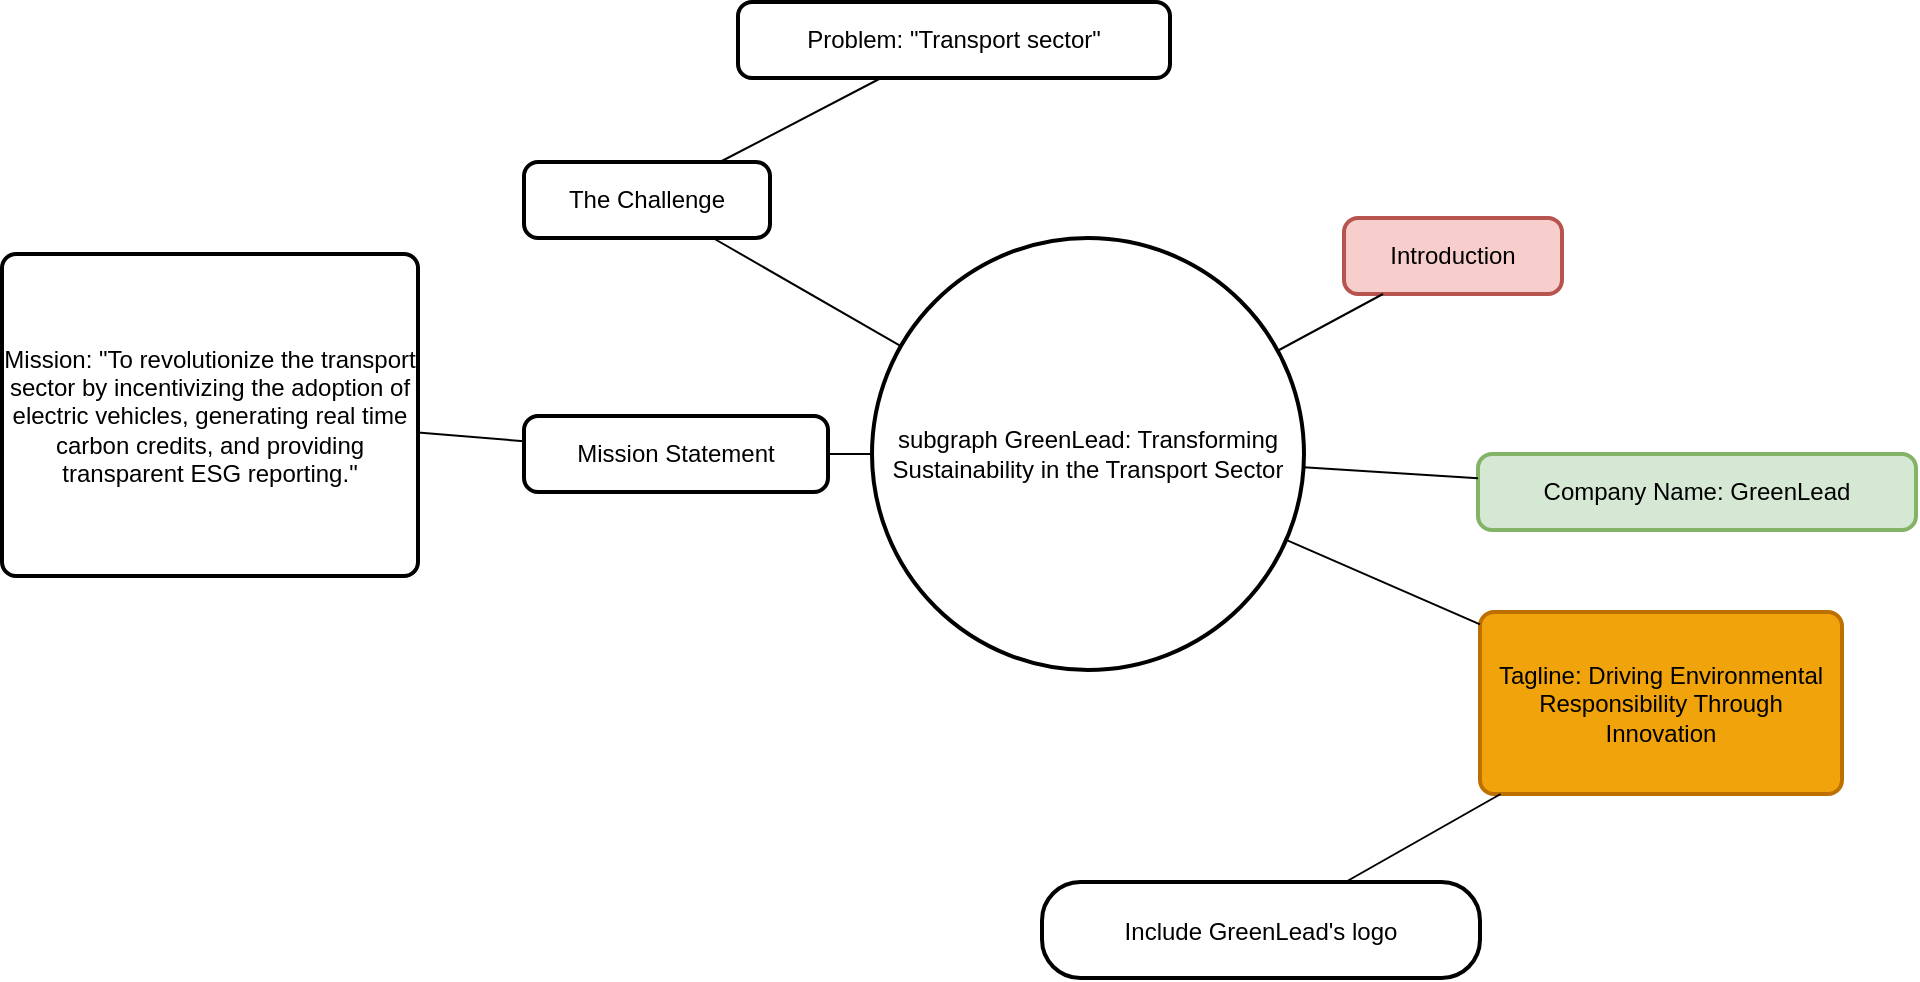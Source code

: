 <mxfile version="22.1.4" type="github">
  <diagram name="Page-1" id="ep92gG-SD7PWIu7amzRD">
    <mxGraphModel dx="1181" dy="513" grid="1" gridSize="10" guides="1" tooltips="1" connect="1" arrows="1" fold="1" page="1" pageScale="1" pageWidth="850" pageHeight="1100" math="0" shadow="0">
      <root>
        <mxCell id="0" />
        <mxCell id="1" parent="0" />
        <mxCell id="2" value="subgraph GreenLead: Transforming Sustainability in the Transport Sector" style="ellipse;aspect=fixed;strokeWidth=2;whiteSpace=wrap;" parent="1" vertex="1">
          <mxGeometry x="450" y="133" width="216" height="216" as="geometry" />
        </mxCell>
        <mxCell id="3" value="Introduction" style="rounded=1;absoluteArcSize=1;arcSize=14;whiteSpace=wrap;strokeWidth=2;fillColor=#f8cecc;strokeColor=#b85450;" parent="1" vertex="1">
          <mxGeometry x="686" y="123" width="109" height="38" as="geometry" />
        </mxCell>
        <mxCell id="4" value="Company Name: GreenLead" style="rounded=1;absoluteArcSize=1;arcSize=14;whiteSpace=wrap;strokeWidth=2;fillColor=#d5e8d4;strokeColor=#82b366;" parent="1" vertex="1">
          <mxGeometry x="753" y="241" width="219" height="38" as="geometry" />
        </mxCell>
        <mxCell id="5" value="Tagline: Driving Environmental Responsibility Through Innovation" style="rounded=1;absoluteArcSize=1;arcSize=14;whiteSpace=wrap;strokeWidth=2;fillColor=#f0a30a;fontColor=#000000;strokeColor=#BD7000;" parent="1" vertex="1">
          <mxGeometry x="754" y="320" width="181" height="91" as="geometry" />
        </mxCell>
        <mxCell id="6" value="Include GreenLead&#39;s logo" style="rounded=1;arcSize=40;strokeWidth=2" parent="1" vertex="1">
          <mxGeometry x="535" y="455" width="219" height="48" as="geometry" />
        </mxCell>
        <mxCell id="7" value="Mission Statement" style="rounded=1;absoluteArcSize=1;arcSize=14;whiteSpace=wrap;strokeWidth=2;" parent="1" vertex="1">
          <mxGeometry x="276" y="222" width="152" height="38" as="geometry" />
        </mxCell>
        <mxCell id="8" value="Mission: &quot;To revolutionize the transport sector by incentivizing the adoption of electric vehicles, generating real time carbon credits, and providing transparent ESG reporting.&quot;" style="rounded=1;absoluteArcSize=1;arcSize=14;whiteSpace=wrap;strokeWidth=2;" parent="1" vertex="1">
          <mxGeometry x="15" y="141" width="208" height="161" as="geometry" />
        </mxCell>
        <mxCell id="9" value="The Challenge" style="rounded=1;absoluteArcSize=1;arcSize=14;whiteSpace=wrap;strokeWidth=2;" parent="1" vertex="1">
          <mxGeometry x="276" y="95" width="123" height="38" as="geometry" />
        </mxCell>
        <mxCell id="10" value="Problem: &quot;Transport sector&quot;" style="rounded=1;absoluteArcSize=1;arcSize=14;whiteSpace=wrap;strokeWidth=2;" parent="1" vertex="1">
          <mxGeometry x="383" y="15" width="216" height="38" as="geometry" />
        </mxCell>
        <mxCell id="11" style="endArrow=none" parent="1" source="2" target="3" edge="1">
          <mxGeometry relative="1" as="geometry" />
        </mxCell>
        <mxCell id="12" style="endArrow=none" parent="1" source="2" target="4" edge="1">
          <mxGeometry relative="1" as="geometry" />
        </mxCell>
        <mxCell id="13" style="endArrow=none" parent="1" source="2" target="5" edge="1">
          <mxGeometry relative="1" as="geometry" />
        </mxCell>
        <mxCell id="14" style="endArrow=none" parent="1" source="2" target="7" edge="1">
          <mxGeometry relative="1" as="geometry" />
        </mxCell>
        <mxCell id="15" style="endArrow=none" parent="1" source="2" target="9" edge="1">
          <mxGeometry relative="1" as="geometry" />
        </mxCell>
        <mxCell id="16" style="endArrow=none" parent="1" source="5" target="6" edge="1">
          <mxGeometry relative="1" as="geometry" />
        </mxCell>
        <mxCell id="17" style="endArrow=none" parent="1" source="7" target="8" edge="1">
          <mxGeometry relative="1" as="geometry" />
        </mxCell>
        <mxCell id="18" style="endArrow=none" parent="1" source="9" target="10" edge="1">
          <mxGeometry relative="1" as="geometry" />
        </mxCell>
      </root>
    </mxGraphModel>
  </diagram>
</mxfile>
